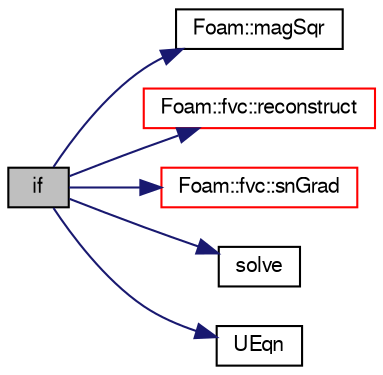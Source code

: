 digraph "if"
{
  bgcolor="transparent";
  edge [fontname="FreeSans",fontsize="10",labelfontname="FreeSans",labelfontsize="10"];
  node [fontname="FreeSans",fontsize="10",shape=record];
  rankdir="LR";
  Node1 [label="if",height=0.2,width=0.4,color="black", fillcolor="grey75", style="filled" fontcolor="black"];
  Node1 -> Node2 [color="midnightblue",fontsize="10",style="solid",fontname="FreeSans"];
  Node2 [label="Foam::magSqr",height=0.2,width=0.4,color="black",URL="$a10237.html#ae6fff2c6981e6d9618aa5038e69def6e"];
  Node1 -> Node3 [color="midnightblue",fontsize="10",style="solid",fontname="FreeSans"];
  Node3 [label="Foam::fvc::reconstruct",height=0.2,width=0.4,color="red",URL="$a10271.html#ad8a6471328adb4cddcc0d4cedfa39ca2"];
  Node1 -> Node4 [color="midnightblue",fontsize="10",style="solid",fontname="FreeSans"];
  Node4 [label="Foam::fvc::snGrad",height=0.2,width=0.4,color="red",URL="$a10271.html#a15da734ee906cb52cf17937ab84c41a0"];
  Node1 -> Node5 [color="midnightblue",fontsize="10",style="solid",fontname="FreeSans"];
  Node5 [label="solve",height=0.2,width=0.4,color="black",URL="$a04632.html#a431d981b59b387621eb5f71c7e92d5ba"];
  Node1 -> Node6 [color="midnightblue",fontsize="10",style="solid",fontname="FreeSans"];
  Node6 [label="UEqn",height=0.2,width=0.4,color="black",URL="$a02913.html#a6590905c2e5ed4324cb2114fa5d45c36"];
}
